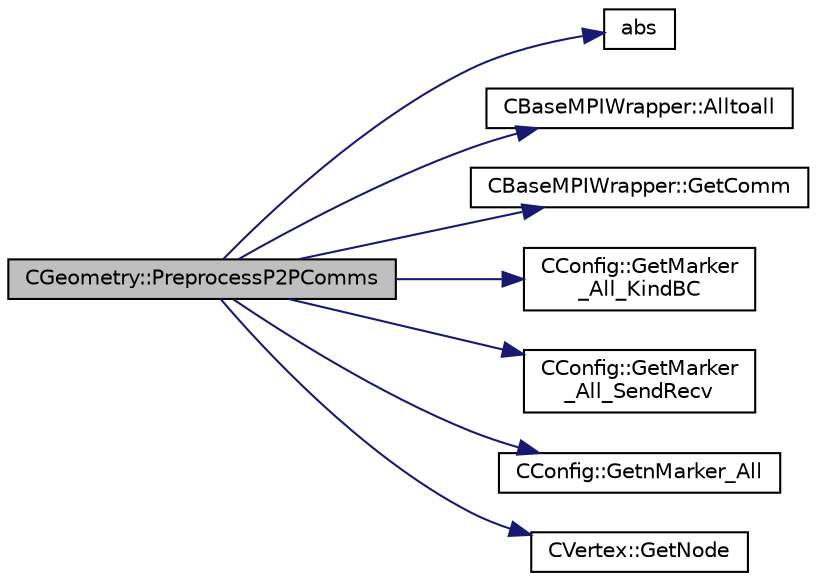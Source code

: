 digraph "CGeometry::PreprocessP2PComms"
{
 // LATEX_PDF_SIZE
  edge [fontname="Helvetica",fontsize="10",labelfontname="Helvetica",labelfontsize="10"];
  node [fontname="Helvetica",fontsize="10",shape=record];
  rankdir="LR";
  Node1 [label="CGeometry::PreprocessP2PComms",height=0.2,width=0.4,color="black", fillcolor="grey75", style="filled", fontcolor="black",tooltip="Routine to launch non-blocking recvs only for all periodic communications."];
  Node1 -> Node2 [color="midnightblue",fontsize="10",style="solid",fontname="Helvetica"];
  Node2 [label="abs",height=0.2,width=0.4,color="black", fillcolor="white", style="filled",URL="$group__SIMD.html#gaf7650d08e2a58ed700276ddc70f72f96",tooltip=" "];
  Node1 -> Node3 [color="midnightblue",fontsize="10",style="solid",fontname="Helvetica"];
  Node3 [label="CBaseMPIWrapper::Alltoall",height=0.2,width=0.4,color="black", fillcolor="white", style="filled",URL="$classCBaseMPIWrapper.html#ade915135d4560a390849e5744488b5ef",tooltip=" "];
  Node1 -> Node4 [color="midnightblue",fontsize="10",style="solid",fontname="Helvetica"];
  Node4 [label="CBaseMPIWrapper::GetComm",height=0.2,width=0.4,color="black", fillcolor="white", style="filled",URL="$classCBaseMPIWrapper.html#a8154391fc3522954802889d81d4ef5da",tooltip=" "];
  Node1 -> Node5 [color="midnightblue",fontsize="10",style="solid",fontname="Helvetica"];
  Node5 [label="CConfig::GetMarker\l_All_KindBC",height=0.2,width=0.4,color="black", fillcolor="white", style="filled",URL="$classCConfig.html#ae003cd8f406eaaa91849a774c9a20730",tooltip="Get the kind of boundary for each marker."];
  Node1 -> Node6 [color="midnightblue",fontsize="10",style="solid",fontname="Helvetica"];
  Node6 [label="CConfig::GetMarker\l_All_SendRecv",height=0.2,width=0.4,color="black", fillcolor="white", style="filled",URL="$classCConfig.html#a626e9f08cb8c1f960eae155fc522ca82",tooltip="Get the send-receive information for a marker val_marker."];
  Node1 -> Node7 [color="midnightblue",fontsize="10",style="solid",fontname="Helvetica"];
  Node7 [label="CConfig::GetnMarker_All",height=0.2,width=0.4,color="black", fillcolor="white", style="filled",URL="$classCConfig.html#a459dee039e618d21a5d78db61c221240",tooltip="Get the total number of boundary markers of the local process including send/receive domains."];
  Node1 -> Node8 [color="midnightblue",fontsize="10",style="solid",fontname="Helvetica"];
  Node8 [label="CVertex::GetNode",height=0.2,width=0.4,color="black", fillcolor="white", style="filled",URL="$classCVertex.html#ad568da06e7191358d3a09a1bee71cdb5",tooltip="Get the node of the vertex."];
}

